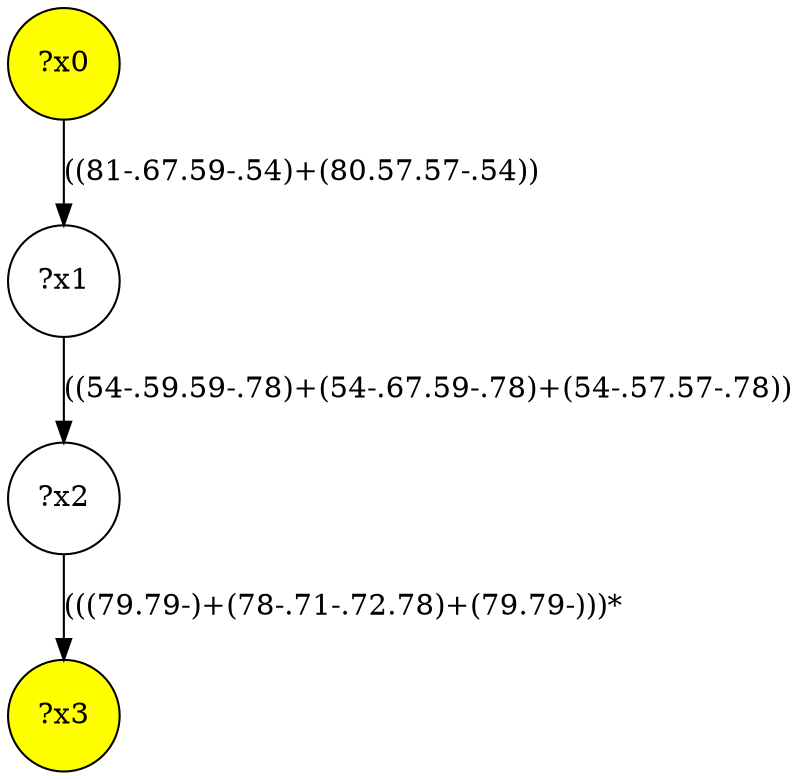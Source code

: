 digraph g {
	x0 [fillcolor="yellow", style="filled," shape=circle, label="?x0"];
	x3 [fillcolor="yellow", style="filled," shape=circle, label="?x3"];
	x1 [shape=circle, label="?x1"];
	x0 -> x1 [label="((81-.67.59-.54)+(80.57.57-.54))"];
	x2 [shape=circle, label="?x2"];
	x1 -> x2 [label="((54-.59.59-.78)+(54-.67.59-.78)+(54-.57.57-.78))"];
	x2 -> x3 [label="(((79.79-)+(78-.71-.72.78)+(79.79-)))*"];
}

